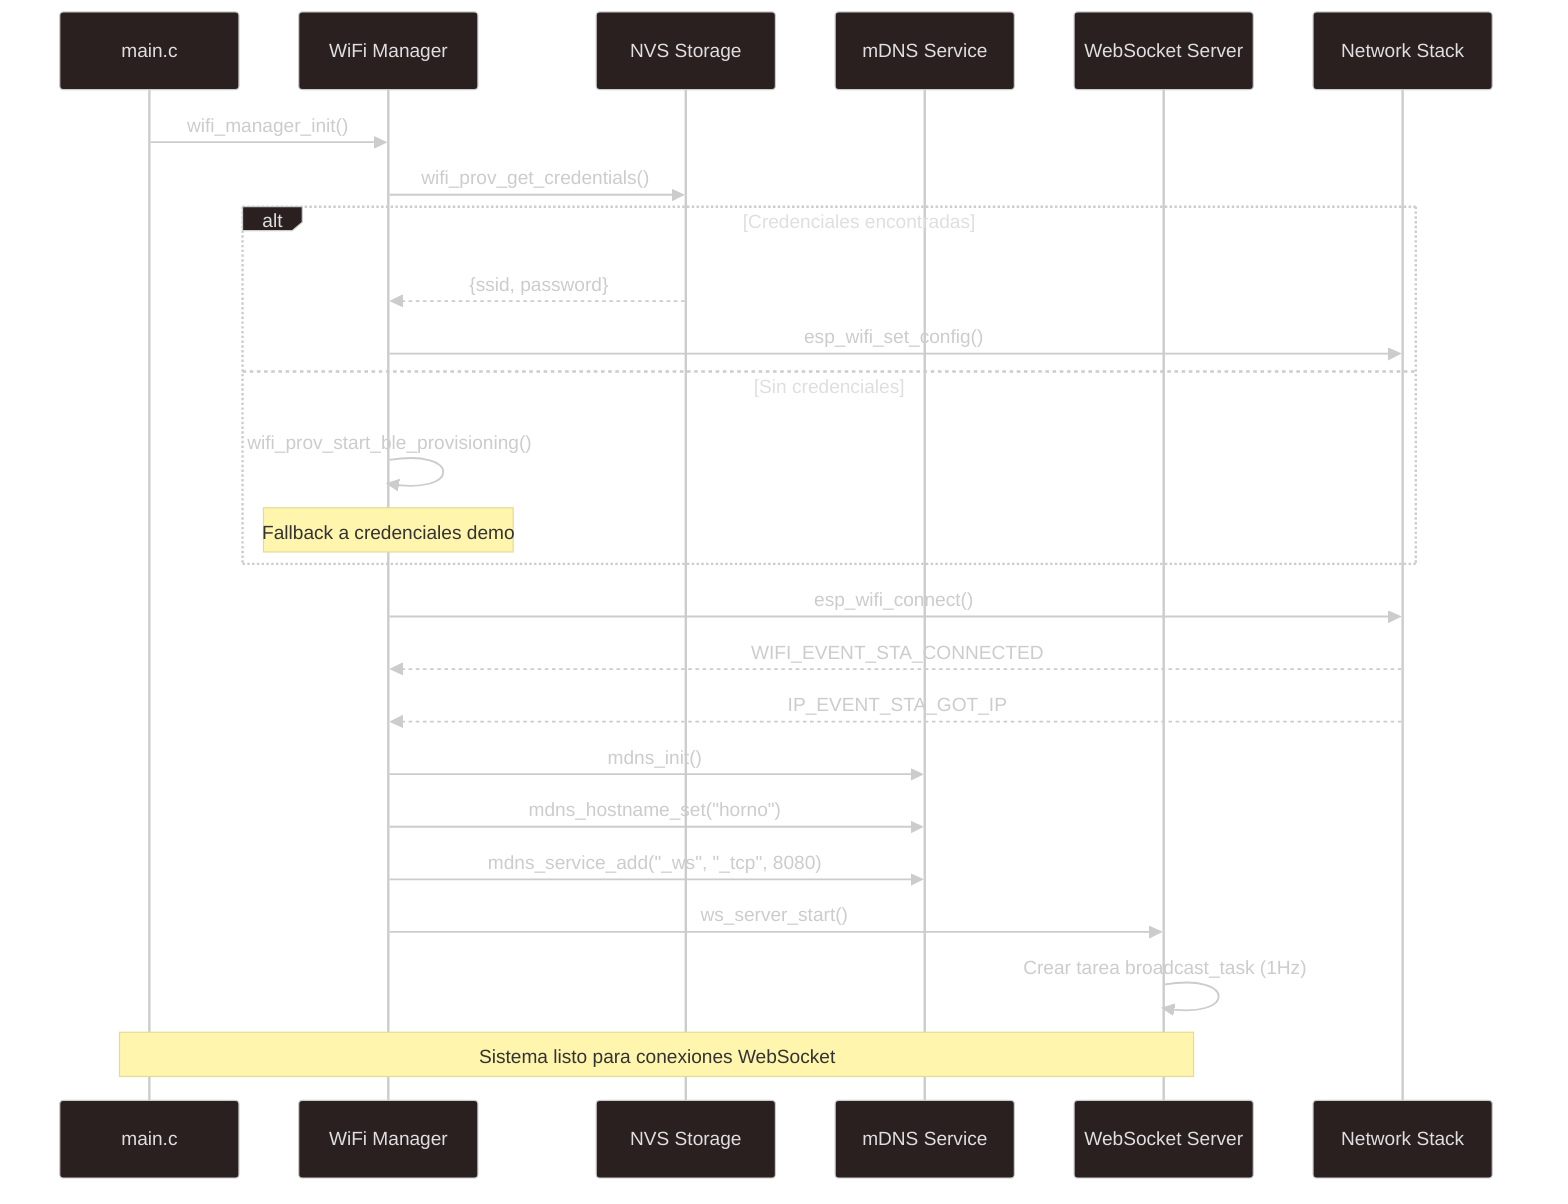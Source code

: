 ---
config:
  theme: neo-dark
---
sequenceDiagram
    participant MAIN as main.c
    participant WIFI_MGR as WiFi Manager
    participant NVS as NVS Storage
    participant MDNS as mDNS Service
    participant WS as WebSocket Server
    participant NET as Network Stack
    MAIN->>WIFI_MGR: wifi_manager_init()
    WIFI_MGR->>NVS: wifi_prov_get_credentials()
    alt Credenciales encontradas
        NVS-->>WIFI_MGR: {ssid, password}
        WIFI_MGR->>NET: esp_wifi_set_config()
    else Sin credenciales
        WIFI_MGR->>WIFI_MGR: wifi_prov_start_ble_provisioning()
        Note over WIFI_MGR: Fallback a credenciales demo
    end
    WIFI_MGR->>NET: esp_wifi_connect()
    NET-->>WIFI_MGR: WIFI_EVENT_STA_CONNECTED
    NET-->>WIFI_MGR: IP_EVENT_STA_GOT_IP
    WIFI_MGR->>MDNS: mdns_init()
    WIFI_MGR->>MDNS: mdns_hostname_set("horno")
    WIFI_MGR->>MDNS: mdns_service_add("_ws", "_tcp", 8080)
    WIFI_MGR->>WS: ws_server_start()
    WS->>WS: Crear tarea broadcast_task (1Hz)
    Note over MAIN,WS: Sistema listo para conexiones WebSocket